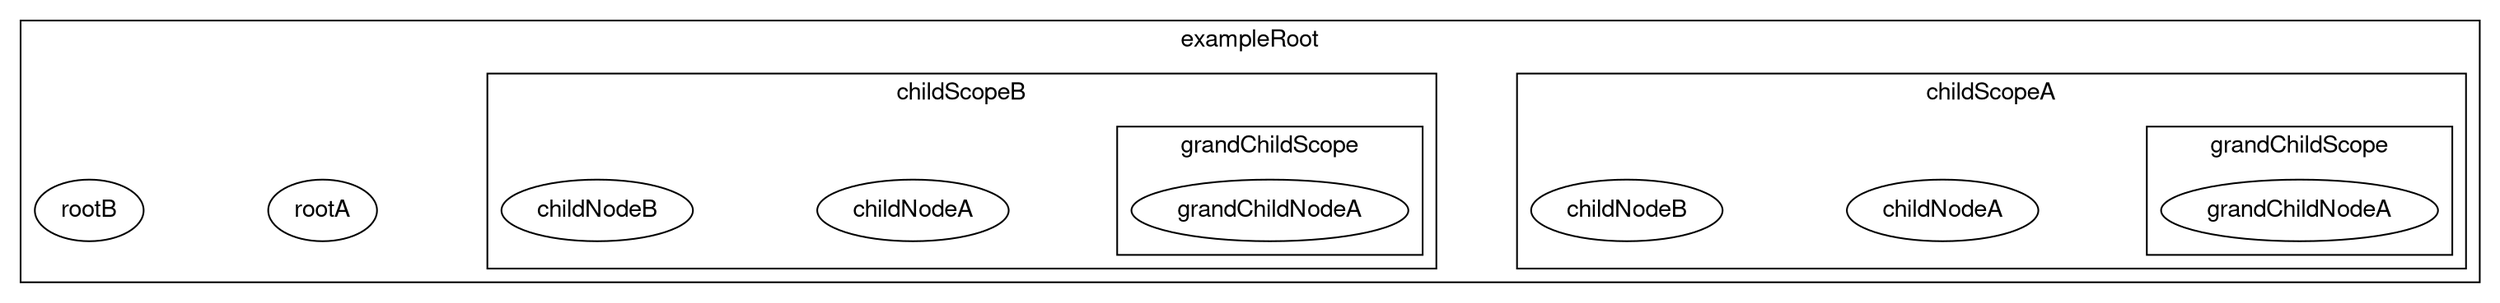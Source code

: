 digraph unix {
  graph [ dpi = 75 ]; 
  graph [nodesep = 1.0; ranksep=1];
  fontname="Helvetica,Arial,sans-serif"
  node [fontname="Helvetica,Arial,sans-serif"]
  edge [fontname="Helvetica,Arial,sans-serif"]
  subgraph cluster_exampleRoot_2 {
    label = "exampleRoot"; // scope
    rootA_1 [
      label = "rootA"; // node
    ];
    rootB_2 [
      label = "rootB"; // node
    ];
    subgraph cluster_childScopeA_3 {
      label = "childScopeA"; // scope
      childNodeA_3 [
        label = "childNodeA"; // node
      ];
      childNodeB_4 [
        label = "childNodeB"; // node
      ];
      subgraph cluster_grandChildScope_4 {
        label = "grandChildScope"; // scope
        grandChildNodeA_5 [
          label = "grandChildNodeA"; // node
        ];
        
      }
      
    }
    subgraph cluster_childScopeB_5 {
      label = "childScopeB"; // scope
      childNodeA_6 [
        label = "childNodeA"; // node
      ];
      childNodeB_7 [
        label = "childNodeB"; // node
      ];
      subgraph cluster_grandChildScope_6 {
        label = "grandChildScope"; // scope
        grandChildNodeA_8 [
          label = "grandChildNodeA"; // node
        ];
        
      }
      
    }
    
  }
}
